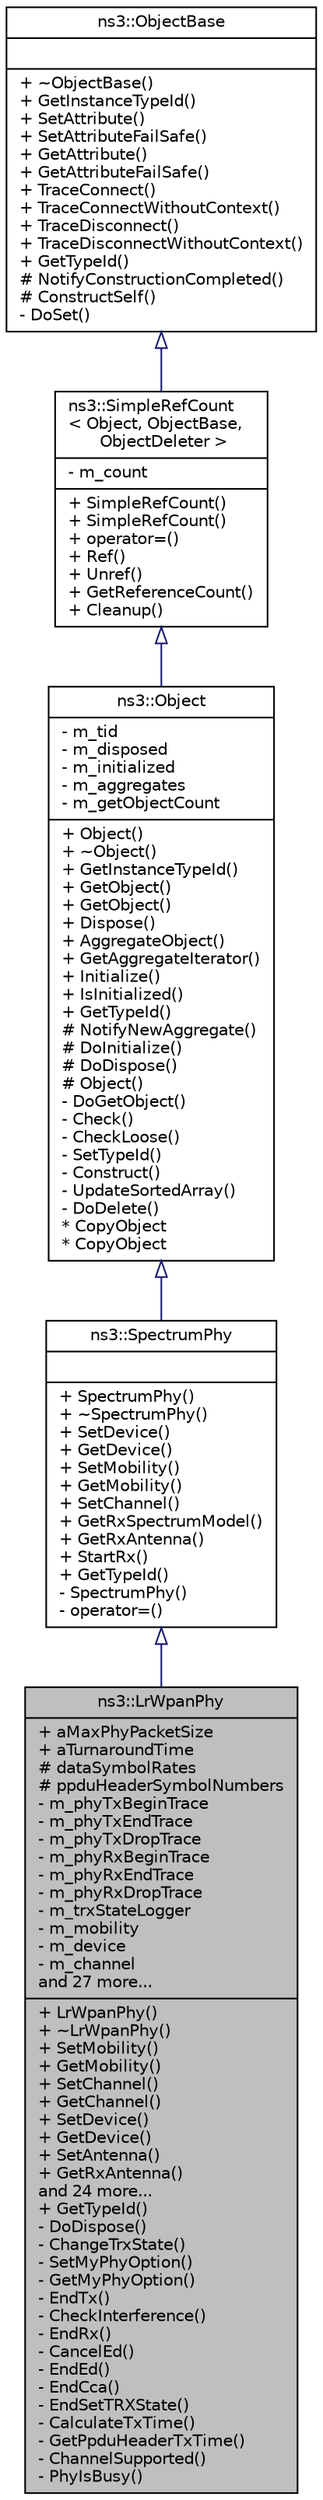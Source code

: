 digraph "ns3::LrWpanPhy"
{
  edge [fontname="Helvetica",fontsize="10",labelfontname="Helvetica",labelfontsize="10"];
  node [fontname="Helvetica",fontsize="10",shape=record];
  Node1 [label="{ns3::LrWpanPhy\n|+ aMaxPhyPacketSize\l+ aTurnaroundTime\l# dataSymbolRates\l# ppduHeaderSymbolNumbers\l- m_phyTxBeginTrace\l- m_phyTxEndTrace\l- m_phyTxDropTrace\l- m_phyRxBeginTrace\l- m_phyRxEndTrace\l- m_phyRxDropTrace\l- m_trxStateLogger\l- m_mobility\l- m_device\l- m_channel\land 27 more...\l|+ LrWpanPhy()\l+ ~LrWpanPhy()\l+ SetMobility()\l+ GetMobility()\l+ SetChannel()\l+ GetChannel()\l+ SetDevice()\l+ GetDevice()\l+ SetAntenna()\l+ GetRxAntenna()\land 24 more...\l+ GetTypeId()\l- DoDispose()\l- ChangeTrxState()\l- SetMyPhyOption()\l- GetMyPhyOption()\l- EndTx()\l- CheckInterference()\l- EndRx()\l- CancelEd()\l- EndEd()\l- EndCca()\l- EndSetTRXState()\l- CalculateTxTime()\l- GetPpduHeaderTxTime()\l- ChannelSupported()\l- PhyIsBusy()\l}",height=0.2,width=0.4,color="black", fillcolor="grey75", style="filled", fontcolor="black"];
  Node2 -> Node1 [dir="back",color="midnightblue",fontsize="10",style="solid",arrowtail="onormal"];
  Node2 [label="{ns3::SpectrumPhy\n||+ SpectrumPhy()\l+ ~SpectrumPhy()\l+ SetDevice()\l+ GetDevice()\l+ SetMobility()\l+ GetMobility()\l+ SetChannel()\l+ GetRxSpectrumModel()\l+ GetRxAntenna()\l+ StartRx()\l+ GetTypeId()\l- SpectrumPhy()\l- operator=()\l}",height=0.2,width=0.4,color="black", fillcolor="white", style="filled",URL="$d0/d12/classns3_1_1SpectrumPhy.html"];
  Node3 -> Node2 [dir="back",color="midnightblue",fontsize="10",style="solid",arrowtail="onormal"];
  Node3 [label="{ns3::Object\n|- m_tid\l- m_disposed\l- m_initialized\l- m_aggregates\l- m_getObjectCount\l|+ Object()\l+ ~Object()\l+ GetInstanceTypeId()\l+ GetObject()\l+ GetObject()\l+ Dispose()\l+ AggregateObject()\l+ GetAggregateIterator()\l+ Initialize()\l+ IsInitialized()\l+ GetTypeId()\l# NotifyNewAggregate()\l# DoInitialize()\l# DoDispose()\l# Object()\l- DoGetObject()\l- Check()\l- CheckLoose()\l- SetTypeId()\l- Construct()\l- UpdateSortedArray()\l- DoDelete()\l* CopyObject\l* CopyObject\l}",height=0.2,width=0.4,color="black", fillcolor="white", style="filled",URL="$d9/d77/classns3_1_1Object.html",tooltip="A base class which provides memory management and object aggregation. "];
  Node4 -> Node3 [dir="back",color="midnightblue",fontsize="10",style="solid",arrowtail="onormal"];
  Node4 [label="{ns3::SimpleRefCount\l\< Object, ObjectBase,\l ObjectDeleter \>\n|- m_count\l|+ SimpleRefCount()\l+ SimpleRefCount()\l+ operator=()\l+ Ref()\l+ Unref()\l+ GetReferenceCount()\l+ Cleanup()\l}",height=0.2,width=0.4,color="black", fillcolor="white", style="filled",URL="$da/da1/classns3_1_1SimpleRefCount.html"];
  Node5 -> Node4 [dir="back",color="midnightblue",fontsize="10",style="solid",arrowtail="onormal"];
  Node5 [label="{ns3::ObjectBase\n||+ ~ObjectBase()\l+ GetInstanceTypeId()\l+ SetAttribute()\l+ SetAttributeFailSafe()\l+ GetAttribute()\l+ GetAttributeFailSafe()\l+ TraceConnect()\l+ TraceConnectWithoutContext()\l+ TraceDisconnect()\l+ TraceDisconnectWithoutContext()\l+ GetTypeId()\l# NotifyConstructionCompleted()\l# ConstructSelf()\l- DoSet()\l}",height=0.2,width=0.4,color="black", fillcolor="white", style="filled",URL="$d2/dac/classns3_1_1ObjectBase.html",tooltip="Anchor the ns-3 type and attribute system. "];
}
